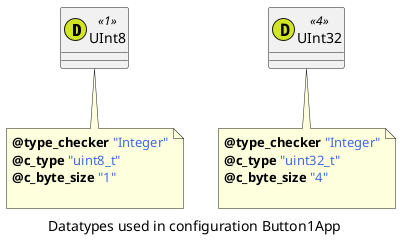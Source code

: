 @startuml
caption Datatypes used in configuration Button1App
class UInt8 <<(D,#D2E524)1>> {
}
note bottom of UInt8 : <b>@type_checker</b> <color:royalBlue>"Integer"</color>\n<b>@c_type</b> <color:royalBlue>"uint8_t"</color>\n<b>@c_byte_size</b> <color:royalBlue>"1"</color>\n
class UInt32 <<(D,#D2E524)4>> {
}
note bottom of UInt32 : <b>@type_checker</b> <color:royalBlue>"Integer"</color>\n<b>@c_type</b> <color:royalBlue>"uint32_t"</color>\n<b>@c_byte_size</b> <color:royalBlue>"4"</color>\n
@enduml